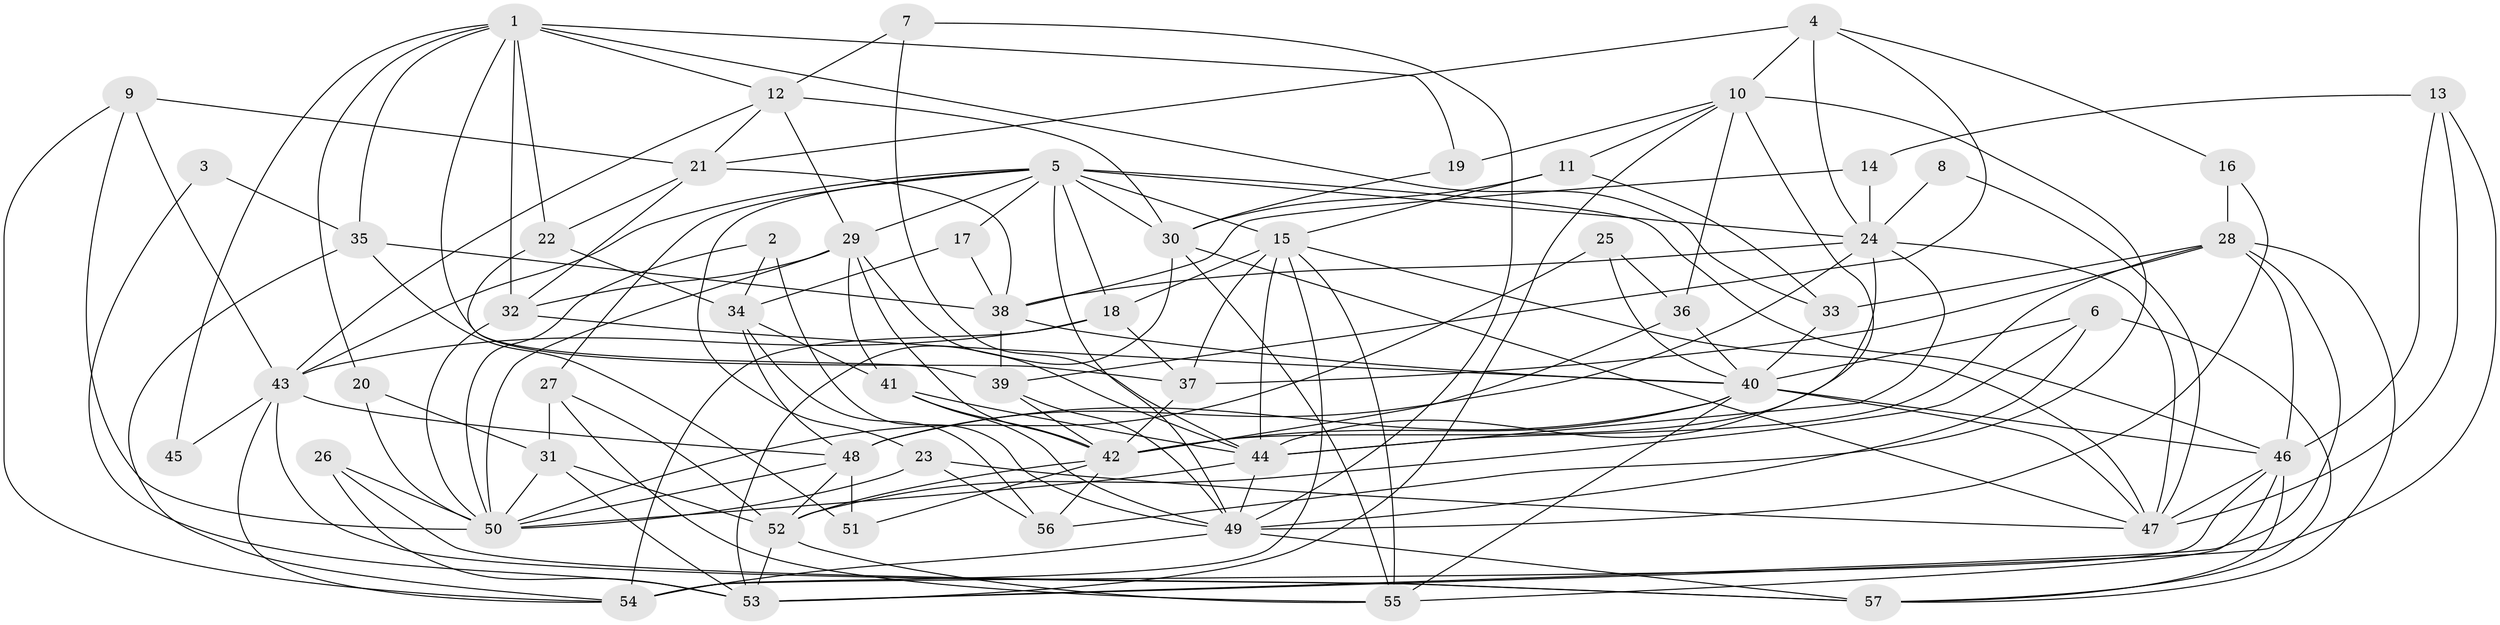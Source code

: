 // original degree distribution, {4: 0.3275862068965517, 5: 0.1724137931034483, 3: 0.3017241379310345, 6: 0.05172413793103448, 2: 0.08620689655172414, 7: 0.04310344827586207, 8: 0.017241379310344827}
// Generated by graph-tools (version 1.1) at 2025/50/03/09/25 03:50:03]
// undirected, 57 vertices, 161 edges
graph export_dot {
graph [start="1"]
  node [color=gray90,style=filled];
  1;
  2;
  3;
  4;
  5;
  6;
  7;
  8;
  9;
  10;
  11;
  12;
  13;
  14;
  15;
  16;
  17;
  18;
  19;
  20;
  21;
  22;
  23;
  24;
  25;
  26;
  27;
  28;
  29;
  30;
  31;
  32;
  33;
  34;
  35;
  36;
  37;
  38;
  39;
  40;
  41;
  42;
  43;
  44;
  45;
  46;
  47;
  48;
  49;
  50;
  51;
  52;
  53;
  54;
  55;
  56;
  57;
  1 -- 12 [weight=1.0];
  1 -- 19 [weight=1.0];
  1 -- 20 [weight=1.0];
  1 -- 22 [weight=1.0];
  1 -- 32 [weight=1.0];
  1 -- 33 [weight=2.0];
  1 -- 35 [weight=1.0];
  1 -- 37 [weight=1.0];
  1 -- 45 [weight=1.0];
  2 -- 34 [weight=1.0];
  2 -- 49 [weight=1.0];
  2 -- 50 [weight=1.0];
  3 -- 35 [weight=1.0];
  3 -- 53 [weight=1.0];
  4 -- 10 [weight=1.0];
  4 -- 16 [weight=1.0];
  4 -- 21 [weight=1.0];
  4 -- 24 [weight=1.0];
  4 -- 39 [weight=1.0];
  5 -- 15 [weight=1.0];
  5 -- 17 [weight=1.0];
  5 -- 18 [weight=2.0];
  5 -- 23 [weight=1.0];
  5 -- 24 [weight=1.0];
  5 -- 27 [weight=1.0];
  5 -- 29 [weight=2.0];
  5 -- 30 [weight=1.0];
  5 -- 43 [weight=1.0];
  5 -- 46 [weight=1.0];
  5 -- 49 [weight=1.0];
  6 -- 40 [weight=1.0];
  6 -- 49 [weight=1.0];
  6 -- 52 [weight=1.0];
  6 -- 57 [weight=1.0];
  7 -- 12 [weight=1.0];
  7 -- 44 [weight=1.0];
  7 -- 49 [weight=1.0];
  8 -- 24 [weight=1.0];
  8 -- 47 [weight=1.0];
  9 -- 21 [weight=1.0];
  9 -- 43 [weight=1.0];
  9 -- 50 [weight=1.0];
  9 -- 54 [weight=1.0];
  10 -- 11 [weight=1.0];
  10 -- 19 [weight=1.0];
  10 -- 36 [weight=1.0];
  10 -- 44 [weight=1.0];
  10 -- 53 [weight=1.0];
  10 -- 56 [weight=1.0];
  11 -- 15 [weight=1.0];
  11 -- 30 [weight=1.0];
  11 -- 33 [weight=1.0];
  12 -- 21 [weight=1.0];
  12 -- 29 [weight=1.0];
  12 -- 30 [weight=1.0];
  12 -- 43 [weight=1.0];
  13 -- 14 [weight=1.0];
  13 -- 46 [weight=1.0];
  13 -- 47 [weight=1.0];
  13 -- 53 [weight=1.0];
  14 -- 24 [weight=1.0];
  14 -- 38 [weight=1.0];
  15 -- 18 [weight=1.0];
  15 -- 37 [weight=1.0];
  15 -- 44 [weight=1.0];
  15 -- 47 [weight=1.0];
  15 -- 54 [weight=1.0];
  15 -- 55 [weight=1.0];
  16 -- 28 [weight=1.0];
  16 -- 49 [weight=1.0];
  17 -- 34 [weight=1.0];
  17 -- 38 [weight=1.0];
  18 -- 37 [weight=1.0];
  18 -- 43 [weight=1.0];
  18 -- 54 [weight=1.0];
  19 -- 30 [weight=1.0];
  20 -- 31 [weight=1.0];
  20 -- 50 [weight=1.0];
  21 -- 22 [weight=1.0];
  21 -- 32 [weight=1.0];
  21 -- 38 [weight=1.0];
  22 -- 34 [weight=1.0];
  22 -- 39 [weight=1.0];
  23 -- 47 [weight=1.0];
  23 -- 50 [weight=1.0];
  23 -- 56 [weight=1.0];
  24 -- 38 [weight=1.0];
  24 -- 42 [weight=1.0];
  24 -- 44 [weight=1.0];
  24 -- 47 [weight=1.0];
  24 -- 48 [weight=1.0];
  25 -- 36 [weight=1.0];
  25 -- 40 [weight=1.0];
  25 -- 50 [weight=1.0];
  26 -- 50 [weight=1.0];
  26 -- 53 [weight=1.0];
  26 -- 57 [weight=1.0];
  27 -- 31 [weight=1.0];
  27 -- 52 [weight=1.0];
  27 -- 55 [weight=1.0];
  28 -- 33 [weight=1.0];
  28 -- 37 [weight=1.0];
  28 -- 44 [weight=2.0];
  28 -- 46 [weight=1.0];
  28 -- 53 [weight=1.0];
  28 -- 57 [weight=1.0];
  29 -- 32 [weight=1.0];
  29 -- 41 [weight=1.0];
  29 -- 42 [weight=1.0];
  29 -- 44 [weight=1.0];
  29 -- 50 [weight=1.0];
  30 -- 47 [weight=1.0];
  30 -- 53 [weight=1.0];
  30 -- 55 [weight=1.0];
  31 -- 50 [weight=1.0];
  31 -- 52 [weight=2.0];
  31 -- 53 [weight=1.0];
  32 -- 40 [weight=1.0];
  32 -- 50 [weight=1.0];
  33 -- 40 [weight=1.0];
  34 -- 41 [weight=1.0];
  34 -- 48 [weight=1.0];
  34 -- 56 [weight=1.0];
  35 -- 38 [weight=1.0];
  35 -- 51 [weight=1.0];
  35 -- 54 [weight=1.0];
  36 -- 40 [weight=1.0];
  36 -- 42 [weight=1.0];
  37 -- 42 [weight=1.0];
  38 -- 39 [weight=1.0];
  38 -- 40 [weight=1.0];
  39 -- 42 [weight=1.0];
  39 -- 49 [weight=1.0];
  40 -- 42 [weight=1.0];
  40 -- 46 [weight=1.0];
  40 -- 47 [weight=1.0];
  40 -- 48 [weight=1.0];
  40 -- 55 [weight=1.0];
  41 -- 42 [weight=1.0];
  41 -- 44 [weight=1.0];
  41 -- 49 [weight=1.0];
  42 -- 51 [weight=1.0];
  42 -- 52 [weight=1.0];
  42 -- 56 [weight=1.0];
  43 -- 45 [weight=1.0];
  43 -- 48 [weight=1.0];
  43 -- 54 [weight=1.0];
  43 -- 57 [weight=1.0];
  44 -- 49 [weight=1.0];
  44 -- 50 [weight=1.0];
  46 -- 47 [weight=1.0];
  46 -- 54 [weight=2.0];
  46 -- 55 [weight=1.0];
  46 -- 57 [weight=1.0];
  48 -- 50 [weight=1.0];
  48 -- 51 [weight=1.0];
  48 -- 52 [weight=1.0];
  49 -- 54 [weight=1.0];
  49 -- 57 [weight=1.0];
  52 -- 53 [weight=1.0];
  52 -- 55 [weight=1.0];
}
